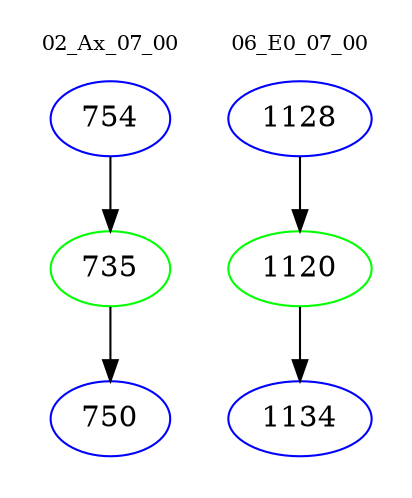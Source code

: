 digraph{
subgraph cluster_0 {
color = white
label = "02_Ax_07_00";
fontsize=10;
T0_754 [label="754", color="blue"]
T0_754 -> T0_735 [color="black"]
T0_735 [label="735", color="green"]
T0_735 -> T0_750 [color="black"]
T0_750 [label="750", color="blue"]
}
subgraph cluster_1 {
color = white
label = "06_E0_07_00";
fontsize=10;
T1_1128 [label="1128", color="blue"]
T1_1128 -> T1_1120 [color="black"]
T1_1120 [label="1120", color="green"]
T1_1120 -> T1_1134 [color="black"]
T1_1134 [label="1134", color="blue"]
}
}
